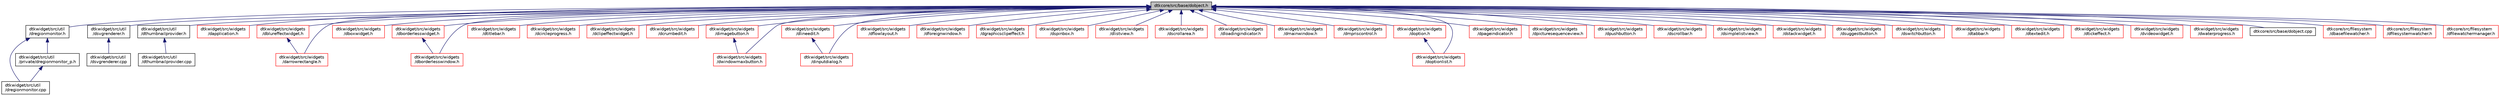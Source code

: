 digraph "dtkcore/src/base/dobject.h"
{
  edge [fontname="Helvetica",fontsize="10",labelfontname="Helvetica",labelfontsize="10"];
  node [fontname="Helvetica",fontsize="10",shape=record];
  Node5 [label="dtkcore/src/base/dobject.h",height=0.2,width=0.4,color="black", fillcolor="grey75", style="filled", fontcolor="black"];
  Node5 -> Node6 [dir="back",color="midnightblue",fontsize="10",style="solid",fontname="Helvetica"];
  Node6 [label="dtkwidget/src/util\l/dregionmonitor.h",height=0.2,width=0.4,color="black", fillcolor="white", style="filled",URL="$dregionmonitor_8h_source.html"];
  Node6 -> Node7 [dir="back",color="midnightblue",fontsize="10",style="solid",fontname="Helvetica"];
  Node7 [label="dtkwidget/src/util\l/dregionmonitor.cpp",height=0.2,width=0.4,color="black", fillcolor="white", style="filled",URL="$dregionmonitor_8cpp_source.html"];
  Node6 -> Node8 [dir="back",color="midnightblue",fontsize="10",style="solid",fontname="Helvetica"];
  Node8 [label="dtkwidget/src/util\l/private/dregionmonitor_p.h",height=0.2,width=0.4,color="black", fillcolor="white", style="filled",URL="$dregionmonitor__p_8h_source.html"];
  Node8 -> Node7 [dir="back",color="midnightblue",fontsize="10",style="solid",fontname="Helvetica"];
  Node5 -> Node9 [dir="back",color="midnightblue",fontsize="10",style="solid",fontname="Helvetica"];
  Node9 [label="dtkwidget/src/util\l/dsvgrenderer.h",height=0.2,width=0.4,color="black", fillcolor="white", style="filled",URL="$dsvgrenderer_8h_source.html"];
  Node9 -> Node10 [dir="back",color="midnightblue",fontsize="10",style="solid",fontname="Helvetica"];
  Node10 [label="dtkwidget/src/util\l/dsvgrenderer.cpp",height=0.2,width=0.4,color="black", fillcolor="white", style="filled",URL="$dsvgrenderer_8cpp_source.html"];
  Node5 -> Node11 [dir="back",color="midnightblue",fontsize="10",style="solid",fontname="Helvetica"];
  Node11 [label="dtkwidget/src/util\l/dthumbnailprovider.h",height=0.2,width=0.4,color="black", fillcolor="white", style="filled",URL="$dthumbnailprovider_8h_source.html"];
  Node11 -> Node12 [dir="back",color="midnightblue",fontsize="10",style="solid",fontname="Helvetica"];
  Node12 [label="dtkwidget/src/util\l/dthumbnailprovider.cpp",height=0.2,width=0.4,color="black", fillcolor="white", style="filled",URL="$dthumbnailprovider_8cpp_source.html"];
  Node5 -> Node13 [dir="back",color="midnightblue",fontsize="10",style="solid",fontname="Helvetica"];
  Node13 [label="dtkwidget/src/widgets\l/dapplication.h",height=0.2,width=0.4,color="red", fillcolor="white", style="filled",URL="$dapplication_8h_source.html"];
  Node5 -> Node23 [dir="back",color="midnightblue",fontsize="10",style="solid",fontname="Helvetica"];
  Node23 [label="dtkwidget/src/widgets\l/dblureffectwidget.h",height=0.2,width=0.4,color="red", fillcolor="white", style="filled",URL="$dblureffectwidget_8h_source.html"];
  Node23 -> Node24 [dir="back",color="midnightblue",fontsize="10",style="solid",fontname="Helvetica"];
  Node24 [label="dtkwidget/src/widgets\l/darrowrectangle.h",height=0.2,width=0.4,color="red", fillcolor="white", style="filled",URL="$darrowrectangle_8h_source.html"];
  Node5 -> Node24 [dir="back",color="midnightblue",fontsize="10",style="solid",fontname="Helvetica"];
  Node5 -> Node31 [dir="back",color="midnightblue",fontsize="10",style="solid",fontname="Helvetica"];
  Node31 [label="dtkwidget/src/widgets\l/dboxwidget.h",height=0.2,width=0.4,color="red", fillcolor="white", style="filled",URL="$dboxwidget_8h_source.html"];
  Node5 -> Node39 [dir="back",color="midnightblue",fontsize="10",style="solid",fontname="Helvetica"];
  Node39 [label="dtkwidget/src/widgets\l/dborderlesswidget.h",height=0.2,width=0.4,color="red", fillcolor="white", style="filled",URL="$dborderlesswidget_8h_source.html"];
  Node39 -> Node42 [dir="back",color="midnightblue",fontsize="10",style="solid",fontname="Helvetica"];
  Node42 [label="dtkwidget/src/widgets\l/dborderlesswindow.h",height=0.2,width=0.4,color="red", fillcolor="white", style="filled",URL="$dborderlesswindow_8h_source.html"];
  Node5 -> Node44 [dir="back",color="midnightblue",fontsize="10",style="solid",fontname="Helvetica"];
  Node44 [label="dtkwidget/src/widgets\l/dtitlebar.h",height=0.2,width=0.4,color="red", fillcolor="white", style="filled",URL="$dtitlebar_8h_source.html"];
  Node5 -> Node42 [dir="back",color="midnightblue",fontsize="10",style="solid",fontname="Helvetica"];
  Node5 -> Node45 [dir="back",color="midnightblue",fontsize="10",style="solid",fontname="Helvetica"];
  Node45 [label="dtkwidget/src/widgets\l/dcircleprogress.h",height=0.2,width=0.4,color="red", fillcolor="white", style="filled",URL="$dcircleprogress_8h_source.html"];
  Node5 -> Node48 [dir="back",color="midnightblue",fontsize="10",style="solid",fontname="Helvetica"];
  Node48 [label="dtkwidget/src/widgets\l/dclipeffectwidget.h",height=0.2,width=0.4,color="red", fillcolor="white", style="filled",URL="$dclipeffectwidget_8h_source.html"];
  Node5 -> Node50 [dir="back",color="midnightblue",fontsize="10",style="solid",fontname="Helvetica"];
  Node50 [label="dtkwidget/src/widgets\l/dcrumbedit.h",height=0.2,width=0.4,color="red", fillcolor="white", style="filled",URL="$dcrumbedit_8h_source.html"];
  Node5 -> Node52 [dir="back",color="midnightblue",fontsize="10",style="solid",fontname="Helvetica"];
  Node52 [label="dtkwidget/src/widgets\l/dimagebutton.h",height=0.2,width=0.4,color="red", fillcolor="white", style="filled",URL="$dimagebutton_8h_source.html"];
  Node52 -> Node66 [dir="back",color="midnightblue",fontsize="10",style="solid",fontname="Helvetica"];
  Node66 [label="dtkwidget/src/widgets\l/dwindowmaxbutton.h",height=0.2,width=0.4,color="red", fillcolor="white", style="filled",URL="$dwindowmaxbutton_8h_source.html"];
  Node5 -> Node72 [dir="back",color="midnightblue",fontsize="10",style="solid",fontname="Helvetica"];
  Node72 [label="dtkwidget/src/widgets\l/dlineedit.h",height=0.2,width=0.4,color="red", fillcolor="white", style="filled",URL="$dlineedit_8h_source.html"];
  Node72 -> Node74 [dir="back",color="midnightblue",fontsize="10",style="solid",fontname="Helvetica"];
  Node74 [label="dtkwidget/src/widgets\l/dinputdialog.h",height=0.2,width=0.4,color="red", fillcolor="white", style="filled",URL="$dinputdialog_8h_source.html"];
  Node5 -> Node84 [dir="back",color="midnightblue",fontsize="10",style="solid",fontname="Helvetica"];
  Node84 [label="dtkwidget/src/widgets\l/dflowlayout.h",height=0.2,width=0.4,color="red", fillcolor="white", style="filled",URL="$dflowlayout_8h_source.html"];
  Node5 -> Node87 [dir="back",color="midnightblue",fontsize="10",style="solid",fontname="Helvetica"];
  Node87 [label="dtkwidget/src/widgets\l/dforeignwindow.h",height=0.2,width=0.4,color="red", fillcolor="white", style="filled",URL="$dforeignwindow_8h_source.html"];
  Node5 -> Node90 [dir="back",color="midnightblue",fontsize="10",style="solid",fontname="Helvetica"];
  Node90 [label="dtkwidget/src/widgets\l/dgraphicsclipeffect.h",height=0.2,width=0.4,color="red", fillcolor="white", style="filled",URL="$dgraphicsclipeffect_8h_source.html"];
  Node5 -> Node74 [dir="back",color="midnightblue",fontsize="10",style="solid",fontname="Helvetica"];
  Node5 -> Node93 [dir="back",color="midnightblue",fontsize="10",style="solid",fontname="Helvetica"];
  Node93 [label="dtkwidget/src/widgets\l/dspinbox.h",height=0.2,width=0.4,color="red", fillcolor="white", style="filled",URL="$dspinbox_8h_source.html"];
  Node5 -> Node95 [dir="back",color="midnightblue",fontsize="10",style="solid",fontname="Helvetica"];
  Node95 [label="dtkwidget/src/widgets\l/dlistview.h",height=0.2,width=0.4,color="red", fillcolor="white", style="filled",URL="$dlistview_8h_source.html"];
  Node5 -> Node97 [dir="back",color="midnightblue",fontsize="10",style="solid",fontname="Helvetica"];
  Node97 [label="dtkwidget/src/widgets\l/dscrollarea.h",height=0.2,width=0.4,color="red", fillcolor="white", style="filled",URL="$dscrollarea_8h_source.html"];
  Node5 -> Node101 [dir="back",color="midnightblue",fontsize="10",style="solid",fontname="Helvetica"];
  Node101 [label="dtkwidget/src/widgets\l/dloadingindicator.h",height=0.2,width=0.4,color="red", fillcolor="white", style="filled",URL="$dloadingindicator_8h_source.html"];
  Node5 -> Node104 [dir="back",color="midnightblue",fontsize="10",style="solid",fontname="Helvetica"];
  Node104 [label="dtkwidget/src/widgets\l/dmainwindow.h",height=0.2,width=0.4,color="red", fillcolor="white", style="filled",URL="$dmainwindow_8h_source.html"];
  Node5 -> Node106 [dir="back",color="midnightblue",fontsize="10",style="solid",fontname="Helvetica"];
  Node106 [label="dtkwidget/src/widgets\l/dmpriscontrol.h",height=0.2,width=0.4,color="red", fillcolor="white", style="filled",URL="$dmpriscontrol_8h_source.html"];
  Node5 -> Node107 [dir="back",color="midnightblue",fontsize="10",style="solid",fontname="Helvetica"];
  Node107 [label="dtkwidget/src/widgets\l/doption.h",height=0.2,width=0.4,color="red", fillcolor="white", style="filled",URL="$doption_8h_source.html"];
  Node107 -> Node110 [dir="back",color="midnightblue",fontsize="10",style="solid",fontname="Helvetica"];
  Node110 [label="dtkwidget/src/widgets\l/doptionlist.h",height=0.2,width=0.4,color="red", fillcolor="white", style="filled",URL="$doptionlist_8h_source.html"];
  Node5 -> Node110 [dir="back",color="midnightblue",fontsize="10",style="solid",fontname="Helvetica"];
  Node5 -> Node113 [dir="back",color="midnightblue",fontsize="10",style="solid",fontname="Helvetica"];
  Node113 [label="dtkwidget/src/widgets\l/dpageindicator.h",height=0.2,width=0.4,color="red", fillcolor="white", style="filled",URL="$dpageindicator_8h_source.html"];
  Node5 -> Node116 [dir="back",color="midnightblue",fontsize="10",style="solid",fontname="Helvetica"];
  Node116 [label="dtkwidget/src/widgets\l/dpicturesequenceview.h",height=0.2,width=0.4,color="red", fillcolor="white", style="filled",URL="$dpicturesequenceview_8h_source.html"];
  Node5 -> Node119 [dir="back",color="midnightblue",fontsize="10",style="solid",fontname="Helvetica"];
  Node119 [label="dtkwidget/src/widgets\l/dpushbutton.h",height=0.2,width=0.4,color="red", fillcolor="white", style="filled",URL="$dpushbutton_8h_source.html"];
  Node5 -> Node122 [dir="back",color="midnightblue",fontsize="10",style="solid",fontname="Helvetica"];
  Node122 [label="dtkwidget/src/widgets\l/dscrollbar.h",height=0.2,width=0.4,color="red", fillcolor="white", style="filled",URL="$dscrollbar_8h_source.html"];
  Node5 -> Node126 [dir="back",color="midnightblue",fontsize="10",style="solid",fontname="Helvetica"];
  Node126 [label="dtkwidget/src/widgets\l/dsimplelistview.h",height=0.2,width=0.4,color="red", fillcolor="white", style="filled",URL="$dsimplelistview_8h_source.html"];
  Node5 -> Node128 [dir="back",color="midnightblue",fontsize="10",style="solid",fontname="Helvetica"];
  Node128 [label="dtkwidget/src/widgets\l/dstackwidget.h",height=0.2,width=0.4,color="red", fillcolor="white", style="filled",URL="$dstackwidget_8h_source.html"];
  Node5 -> Node131 [dir="back",color="midnightblue",fontsize="10",style="solid",fontname="Helvetica"];
  Node131 [label="dtkwidget/src/widgets\l/dsuggestbutton.h",height=0.2,width=0.4,color="red", fillcolor="white", style="filled",URL="$dsuggestbutton_8h_source.html"];
  Node5 -> Node133 [dir="back",color="midnightblue",fontsize="10",style="solid",fontname="Helvetica"];
  Node133 [label="dtkwidget/src/widgets\l/dswitchbutton.h",height=0.2,width=0.4,color="red", fillcolor="white", style="filled",URL="$dswitchbutton_8h_source.html"];
  Node5 -> Node138 [dir="back",color="midnightblue",fontsize="10",style="solid",fontname="Helvetica"];
  Node138 [label="dtkwidget/src/widgets\l/dtabbar.h",height=0.2,width=0.4,color="red", fillcolor="white", style="filled",URL="$dtabbar_8h_source.html"];
  Node5 -> Node139 [dir="back",color="midnightblue",fontsize="10",style="solid",fontname="Helvetica"];
  Node139 [label="dtkwidget/src/widgets\l/dtextedit.h",height=0.2,width=0.4,color="red", fillcolor="white", style="filled",URL="$dtextedit_8h_source.html"];
  Node5 -> Node141 [dir="back",color="midnightblue",fontsize="10",style="solid",fontname="Helvetica"];
  Node141 [label="dtkwidget/src/widgets\l/dtickeffect.h",height=0.2,width=0.4,color="red", fillcolor="white", style="filled",URL="$dtickeffect_8h_source.html"];
  Node5 -> Node66 [dir="back",color="midnightblue",fontsize="10",style="solid",fontname="Helvetica"];
  Node5 -> Node144 [dir="back",color="midnightblue",fontsize="10",style="solid",fontname="Helvetica"];
  Node144 [label="dtkwidget/src/widgets\l/dvideowidget.h",height=0.2,width=0.4,color="red", fillcolor="white", style="filled",URL="$dvideowidget_8h_source.html"];
  Node5 -> Node146 [dir="back",color="midnightblue",fontsize="10",style="solid",fontname="Helvetica"];
  Node146 [label="dtkwidget/src/widgets\l/dwaterprogress.h",height=0.2,width=0.4,color="red", fillcolor="white", style="filled",URL="$dwaterprogress_8h_source.html"];
  Node5 -> Node148 [dir="back",color="midnightblue",fontsize="10",style="solid",fontname="Helvetica"];
  Node148 [label="dtkcore/src/base/dobject.cpp",height=0.2,width=0.4,color="black", fillcolor="white", style="filled",URL="$dobject_8cpp_source.html"];
  Node5 -> Node149 [dir="back",color="midnightblue",fontsize="10",style="solid",fontname="Helvetica"];
  Node149 [label="dtkcore/src/filesystem\l/dbasefilewatcher.h",height=0.2,width=0.4,color="red", fillcolor="white", style="filled",URL="$dbasefilewatcher_8h_source.html"];
  Node5 -> Node154 [dir="back",color="midnightblue",fontsize="10",style="solid",fontname="Helvetica"];
  Node154 [label="dtkcore/src/filesystem\l/dfilesystemwatcher.h",height=0.2,width=0.4,color="red", fillcolor="white", style="filled",URL="$dfilesystemwatcher_8h_source.html"];
  Node5 -> Node158 [dir="back",color="midnightblue",fontsize="10",style="solid",fontname="Helvetica"];
  Node158 [label="dtkcore/src/filesystem\l/dfilewatchermanager.h",height=0.2,width=0.4,color="red", fillcolor="white", style="filled",URL="$dfilewatchermanager_8h_source.html"];
}
